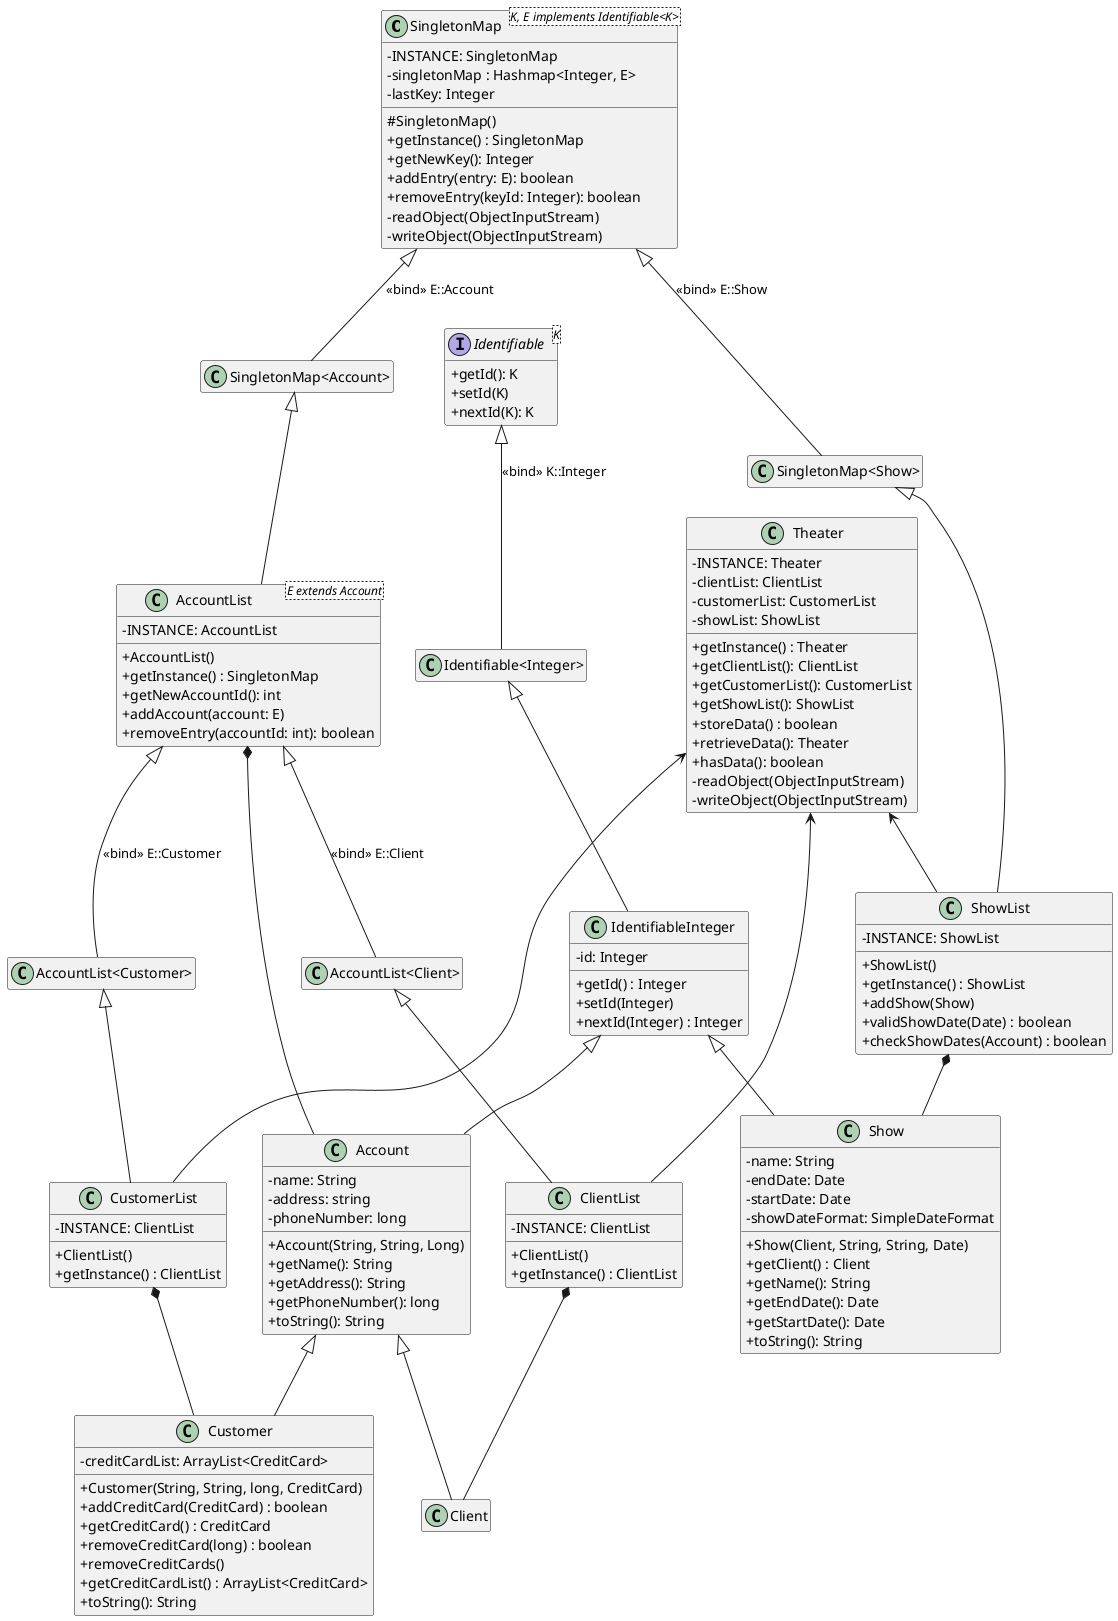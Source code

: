 @startuml
skinparam classAttributeIconSize 0
hide empty members

class SingletonMap<K, E implements Identifiable<K>> {
    -INSTANCE: SingletonMap
    -singletonMap : Hashmap<Integer, E>
    -lastKey: Integer
    #SingletonMap()
    +getInstance() : SingletonMap
    +getNewKey(): Integer
    +addEntry(entry: E): boolean
    +removeEntry(keyId: Integer): boolean
    -readObject(ObjectInputStream)
    -writeObject(ObjectInputStream)
}

class AccountList<E extends Account> {
    -INSTANCE: AccountList
    +AccountList()
    +getInstance() : SingletonMap
    +getNewAccountId(): int
    +addAccount(account: E)
    +removeEntry(accountId: int): boolean
}

class ClientList {
    -INSTANCE: ClientList
    +ClientList()
    +getInstance() : ClientList
}

class CustomerList {
    -INSTANCE: ClientList
    +ClientList()
    +getInstance() : ClientList
}

class ShowList {
    -INSTANCE: ShowList
    +ShowList()
    +getInstance() : ShowList
    +addShow(Show)
    +validShowDate(Date) : boolean
    +checkShowDates(Account) : boolean

}

interface Identifiable<K> {
    +getId(): K
    +setId(K)
    +nextId(K): K
}

class IdentifiableInteger {
    -id: Integer
    +getId() : Integer
    +setId(Integer)
    +nextId(Integer) : Integer
     
}

class Account {
    -name: String
    -address: string
    -phoneNumber: long
    +Account(String, String, Long)
    +getName(): String
    +getAddress(): String
    +getPhoneNumber(): long
    +toString(): String
}

class Customer {
    -creditCardList: ArrayList<CreditCard>
    +Customer(String, String, long, CreditCard)
    +addCreditCard(CreditCard) : boolean
    +getCreditCard() : CreditCard
    +removeCreditCard(long) : boolean
    +removeCreditCards()
    +getCreditCardList() : ArrayList<CreditCard>
    +toString(): String
}

class Show {
    -name: String
    -endDate: Date
    -startDate: Date
    -showDateFormat: SimpleDateFormat
    +Show(Client, String, String, Date)
    +getClient() : Client
    +getName(): String
    +getEndDate(): Date
    +getStartDate(): Date
    +toString(): String
}

class Theater {
    -INSTANCE: Theater
    -clientList: ClientList
    -customerList: CustomerList
    -showList: ShowList
    +getInstance() : Theater
    +getClientList(): ClientList
    +getCustomerList(): CustomerList
    +getShowList(): ShowList
    +storeData() : boolean
    +retrieveData(): Theater
    +hasData(): boolean
    -readObject(ObjectInputStream)
    -writeObject(ObjectInputStream)
}

Theater <-- "ClientList"
Theater <-- "CustomerList"
Theater <-- "ShowList"

"Identifiable" <|-- "Identifiable<Integer>" : "«bind» K::Integer"
"Identifiable<Integer>" <|-- "IdentifiableInteger"
SingletonMap <|-- "SingletonMap<Account>" : "«bind» E::Account"
SingletonMap <|-- "SingletonMap<Show>" : "«bind» E::Show"
"SingletonMap<Account>" <|-- AccountList
"SingletonMap<Show>" <|-- ShowList
AccountList <|-- "AccountList<Client>" : "«bind» E::Client"
AccountList <|-- "AccountList<Customer>" : "«bind» E::Customer"
"AccountList<Client>" <|-- ClientList
"AccountList<Customer>" <|-- CustomerList

IdentifiableInteger <|-- Account
IdentifiableInteger <|-- Show

Account <|-- Client
Account <|-- Customer

AccountList *-- Account
ClientList *-- Client
CustomerList *-- Customer
ShowList *-- Show
@enduml